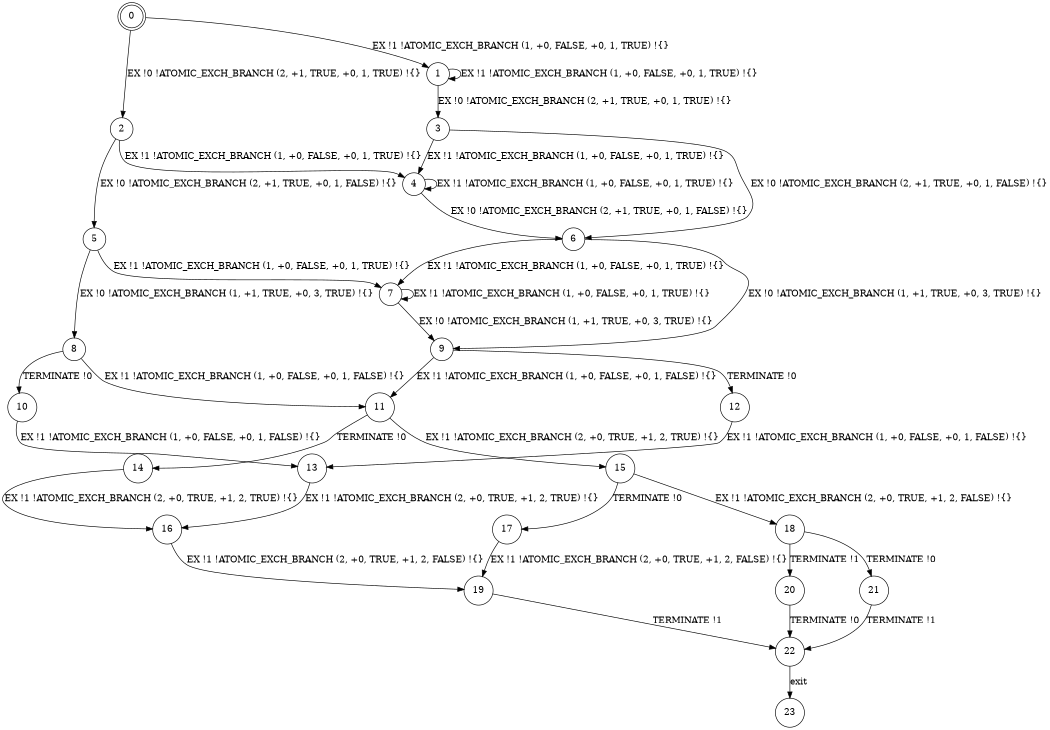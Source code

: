 digraph BCG {
size = "7, 10.5";
center = TRUE;
node [shape = circle];
0 [peripheries = 2];
0 -> 1 [label = "EX !1 !ATOMIC_EXCH_BRANCH (1, +0, FALSE, +0, 1, TRUE) !{}"];
0 -> 2 [label = "EX !0 !ATOMIC_EXCH_BRANCH (2, +1, TRUE, +0, 1, TRUE) !{}"];
1 -> 3 [label = "EX !0 !ATOMIC_EXCH_BRANCH (2, +1, TRUE, +0, 1, TRUE) !{}"];
1 -> 1 [label = "EX !1 !ATOMIC_EXCH_BRANCH (1, +0, FALSE, +0, 1, TRUE) !{}"];
2 -> 4 [label = "EX !1 !ATOMIC_EXCH_BRANCH (1, +0, FALSE, +0, 1, TRUE) !{}"];
2 -> 5 [label = "EX !0 !ATOMIC_EXCH_BRANCH (2, +1, TRUE, +0, 1, FALSE) !{}"];
3 -> 4 [label = "EX !1 !ATOMIC_EXCH_BRANCH (1, +0, FALSE, +0, 1, TRUE) !{}"];
3 -> 6 [label = "EX !0 !ATOMIC_EXCH_BRANCH (2, +1, TRUE, +0, 1, FALSE) !{}"];
4 -> 4 [label = "EX !1 !ATOMIC_EXCH_BRANCH (1, +0, FALSE, +0, 1, TRUE) !{}"];
4 -> 6 [label = "EX !0 !ATOMIC_EXCH_BRANCH (2, +1, TRUE, +0, 1, FALSE) !{}"];
5 -> 7 [label = "EX !1 !ATOMIC_EXCH_BRANCH (1, +0, FALSE, +0, 1, TRUE) !{}"];
5 -> 8 [label = "EX !0 !ATOMIC_EXCH_BRANCH (1, +1, TRUE, +0, 3, TRUE) !{}"];
6 -> 7 [label = "EX !1 !ATOMIC_EXCH_BRANCH (1, +0, FALSE, +0, 1, TRUE) !{}"];
6 -> 9 [label = "EX !0 !ATOMIC_EXCH_BRANCH (1, +1, TRUE, +0, 3, TRUE) !{}"];
7 -> 7 [label = "EX !1 !ATOMIC_EXCH_BRANCH (1, +0, FALSE, +0, 1, TRUE) !{}"];
7 -> 9 [label = "EX !0 !ATOMIC_EXCH_BRANCH (1, +1, TRUE, +0, 3, TRUE) !{}"];
8 -> 10 [label = "TERMINATE !0"];
8 -> 11 [label = "EX !1 !ATOMIC_EXCH_BRANCH (1, +0, FALSE, +0, 1, FALSE) !{}"];
9 -> 12 [label = "TERMINATE !0"];
9 -> 11 [label = "EX !1 !ATOMIC_EXCH_BRANCH (1, +0, FALSE, +0, 1, FALSE) !{}"];
10 -> 13 [label = "EX !1 !ATOMIC_EXCH_BRANCH (1, +0, FALSE, +0, 1, FALSE) !{}"];
11 -> 14 [label = "TERMINATE !0"];
11 -> 15 [label = "EX !1 !ATOMIC_EXCH_BRANCH (2, +0, TRUE, +1, 2, TRUE) !{}"];
12 -> 13 [label = "EX !1 !ATOMIC_EXCH_BRANCH (1, +0, FALSE, +0, 1, FALSE) !{}"];
13 -> 16 [label = "EX !1 !ATOMIC_EXCH_BRANCH (2, +0, TRUE, +1, 2, TRUE) !{}"];
14 -> 16 [label = "EX !1 !ATOMIC_EXCH_BRANCH (2, +0, TRUE, +1, 2, TRUE) !{}"];
15 -> 17 [label = "TERMINATE !0"];
15 -> 18 [label = "EX !1 !ATOMIC_EXCH_BRANCH (2, +0, TRUE, +1, 2, FALSE) !{}"];
16 -> 19 [label = "EX !1 !ATOMIC_EXCH_BRANCH (2, +0, TRUE, +1, 2, FALSE) !{}"];
17 -> 19 [label = "EX !1 !ATOMIC_EXCH_BRANCH (2, +0, TRUE, +1, 2, FALSE) !{}"];
18 -> 20 [label = "TERMINATE !1"];
18 -> 21 [label = "TERMINATE !0"];
19 -> 22 [label = "TERMINATE !1"];
20 -> 22 [label = "TERMINATE !0"];
21 -> 22 [label = "TERMINATE !1"];
22 -> 23 [label = "exit"];
}
